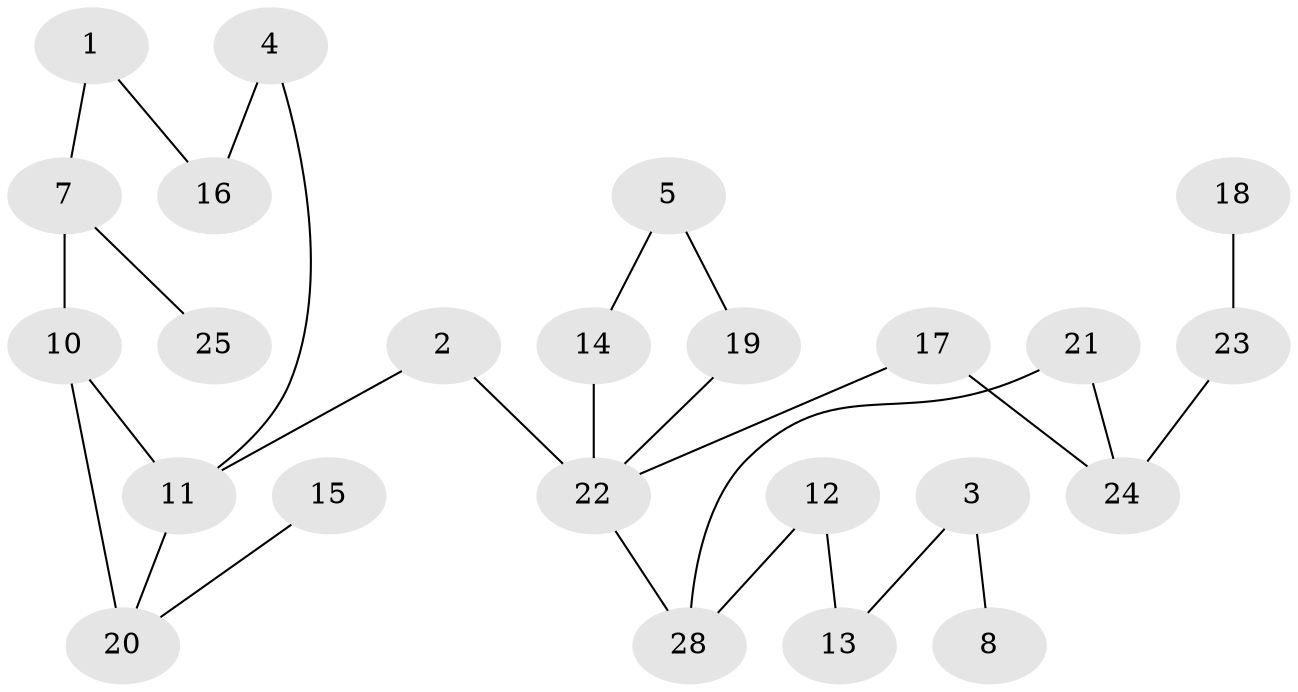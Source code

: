 // original degree distribution, {3: 0.20689655172413793, 2: 0.3448275862068966, 1: 0.25862068965517243, 4: 0.06896551724137931, 0: 0.06896551724137931, 5: 0.05172413793103448}
// Generated by graph-tools (version 1.1) at 2025/00/03/09/25 03:00:52]
// undirected, 24 vertices, 27 edges
graph export_dot {
graph [start="1"]
  node [color=gray90,style=filled];
  1;
  2;
  3;
  4;
  5;
  7;
  8;
  10;
  11;
  12;
  13;
  14;
  15;
  16;
  17;
  18;
  19;
  20;
  21;
  22;
  23;
  24;
  25;
  28;
  1 -- 7 [weight=1.0];
  1 -- 16 [weight=1.0];
  2 -- 11 [weight=1.0];
  2 -- 22 [weight=1.0];
  3 -- 8 [weight=1.0];
  3 -- 13 [weight=1.0];
  4 -- 11 [weight=1.0];
  4 -- 16 [weight=1.0];
  5 -- 14 [weight=1.0];
  5 -- 19 [weight=1.0];
  7 -- 10 [weight=1.0];
  7 -- 25 [weight=1.0];
  10 -- 11 [weight=1.0];
  10 -- 20 [weight=2.0];
  11 -- 20 [weight=1.0];
  12 -- 13 [weight=1.0];
  12 -- 28 [weight=1.0];
  14 -- 22 [weight=1.0];
  15 -- 20 [weight=1.0];
  17 -- 22 [weight=1.0];
  17 -- 24 [weight=2.0];
  18 -- 23 [weight=2.0];
  19 -- 22 [weight=1.0];
  21 -- 24 [weight=1.0];
  21 -- 28 [weight=1.0];
  22 -- 28 [weight=1.0];
  23 -- 24 [weight=1.0];
}
